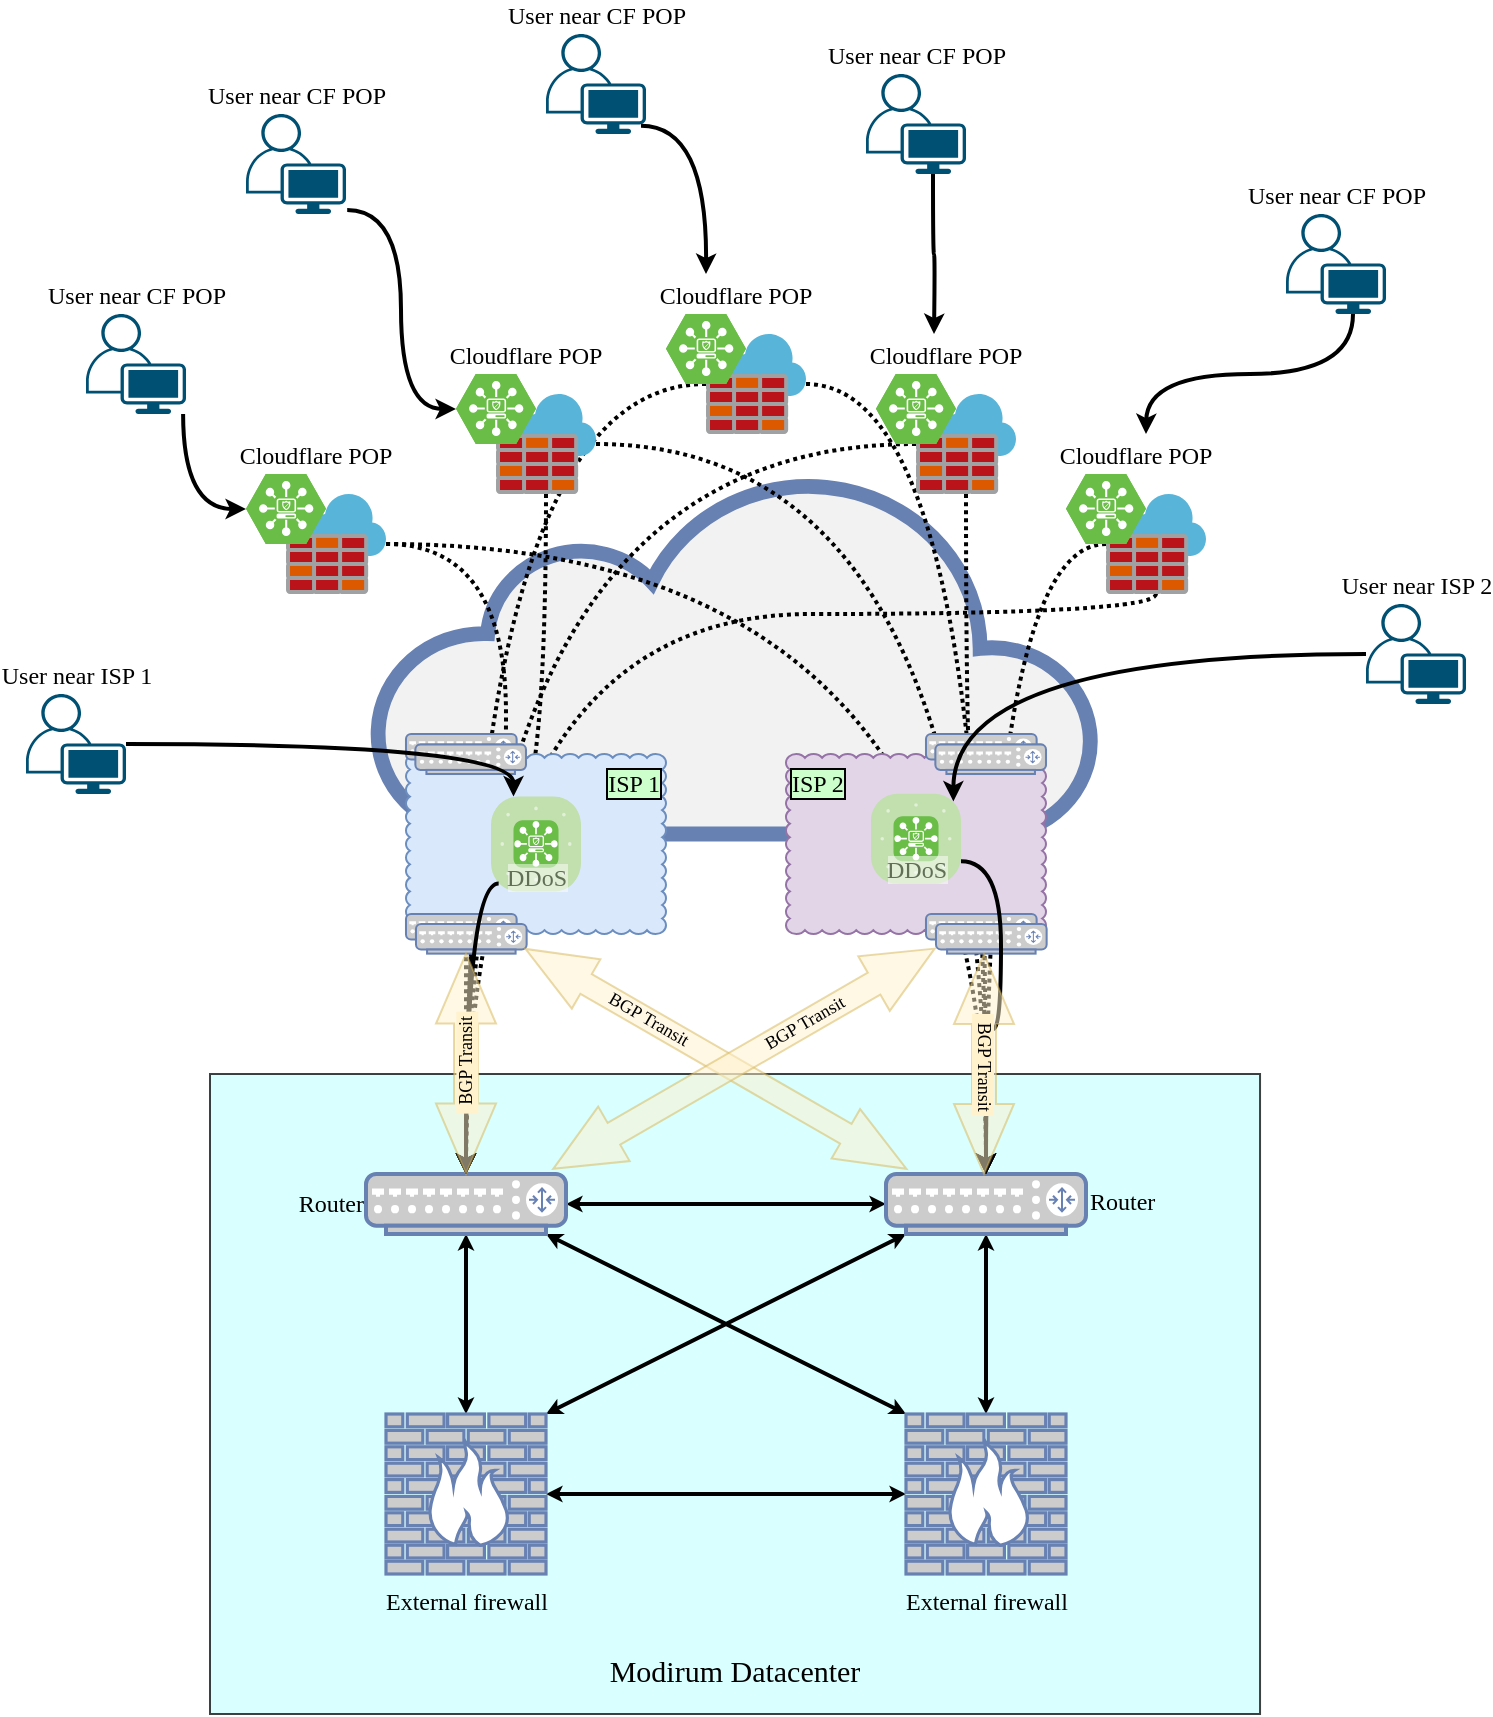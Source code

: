 <mxfile version="15.9.1" type="github">
  <diagram id="CL5G-_NYM9ewVfaq2sSb" name="Page-1">
    <mxGraphModel dx="1533" dy="2018" grid="1" gridSize="10" guides="1" tooltips="1" connect="1" arrows="1" fold="1" page="1" pageScale="1" pageWidth="850" pageHeight="1100" math="0" shadow="0">
      <root>
        <mxCell id="0" />
        <mxCell id="1" parent="0" />
        <mxCell id="6W7RN4OTOTchefVPIJHc-1" value="" style="html=1;outlineConnect=0;fillColor=#F2F2F2;strokeColor=#6881B3;gradientDirection=north;strokeWidth=2;shape=mxgraph.networks.cloud;fontColor=#ffffff;perimeterSpacing=0;sketch=0;fontFamily=Georgia;" parent="1" vertex="1">
          <mxGeometry x="245" y="90" width="360" height="180" as="geometry" />
        </mxCell>
        <mxCell id="2-G_41VjCPuvLT6OFAs_-91" value="" style="edgeStyle=orthogonalEdgeStyle;curved=1;comic=0;sketch=0;orthogonalLoop=1;jettySize=auto;html=1;entryX=0.5;entryY=0;entryDx=0;entryDy=0;entryPerimeter=0;shadow=0;dashed=1;dashPattern=1 1;startArrow=none;startFill=0;endArrow=none;endFill=1;startSize=15;endSize=4;strokeColor=default;strokeWidth=2;fontFamily=Georgia;" edge="1" parent="1" source="6W7RN4OTOTchefVPIJHc-22" target="6W7RN4OTOTchefVPIJHc-3">
          <mxGeometry relative="1" as="geometry">
            <mxPoint x="610" y="125" as="sourcePoint" />
            <mxPoint x="550" y="440" as="targetPoint" />
          </mxGeometry>
        </mxCell>
        <mxCell id="2-G_41VjCPuvLT6OFAs_-100" value="Modirum Datacenter" style="whiteSpace=wrap;html=1;labelBackgroundColor=none;labelBorderColor=none;sketch=0;fontFamily=Georgia;fontSize=15;strokeColor=default;fillColor=#CCFFFF;opacity=75;verticalAlign=bottom;spacingBottom=10;" vertex="1" parent="1">
          <mxGeometry x="162" y="390" width="525.02" height="320" as="geometry" />
        </mxCell>
        <mxCell id="2-G_41VjCPuvLT6OFAs_-89" value="" style="edgeStyle=orthogonalEdgeStyle;curved=1;comic=0;sketch=0;orthogonalLoop=1;jettySize=auto;html=1;shadow=0;dashed=1;dashPattern=1 1;startArrow=none;startFill=0;endArrow=none;endFill=1;startSize=15;endSize=4;strokeColor=default;strokeWidth=2;entryX=0.5;entryY=0;entryDx=0;entryDy=0;entryPerimeter=0;fontFamily=Georgia;" edge="1" parent="1" source="6W7RN4OTOTchefVPIJHc-22" target="6W7RN4OTOTchefVPIJHc-2">
          <mxGeometry relative="1" as="geometry">
            <mxPoint x="635" y="150" as="sourcePoint" />
            <mxPoint x="290" y="440" as="targetPoint" />
            <Array as="points">
              <mxPoint x="635" y="160" />
              <mxPoint x="290" y="160" />
            </Array>
          </mxGeometry>
        </mxCell>
        <mxCell id="2-G_41VjCPuvLT6OFAs_-94" style="comic=0;sketch=0;orthogonalLoop=1;jettySize=auto;html=1;entryX=0.5;entryY=0;entryDx=0;entryDy=0;entryPerimeter=0;shadow=0;fontFamily=Georgia;fontSize=9;startArrow=classic;startFill=1;endArrow=classic;endFill=1;startSize=2;endSize=2;strokeColor=default;strokeWidth=2;" edge="1" parent="1" source="6W7RN4OTOTchefVPIJHc-2" target="6W7RN4OTOTchefVPIJHc-4">
          <mxGeometry relative="1" as="geometry" />
        </mxCell>
        <mxCell id="2-G_41VjCPuvLT6OFAs_-95" style="comic=0;sketch=0;orthogonalLoop=1;jettySize=auto;html=1;exitX=0.9;exitY=1;exitDx=0;exitDy=0;exitPerimeter=0;shadow=0;fontFamily=Georgia;fontSize=9;startArrow=classic;startFill=1;endArrow=classic;endFill=1;startSize=2;endSize=2;strokeColor=default;strokeWidth=2;entryX=0;entryY=0;entryDx=0;entryDy=0;entryPerimeter=0;" edge="1" parent="1" source="6W7RN4OTOTchefVPIJHc-2" target="6W7RN4OTOTchefVPIJHc-5">
          <mxGeometry relative="1" as="geometry" />
        </mxCell>
        <mxCell id="2-G_41VjCPuvLT6OFAs_-96" style="edgeStyle=orthogonalEdgeStyle;curved=1;comic=0;sketch=0;orthogonalLoop=1;jettySize=auto;html=1;entryX=0;entryY=0.5;entryDx=0;entryDy=0;entryPerimeter=0;shadow=0;fontFamily=Georgia;fontSize=9;startArrow=classic;startFill=1;endArrow=classic;endFill=1;startSize=2;endSize=2;strokeColor=default;strokeWidth=2;" edge="1" parent="1" source="6W7RN4OTOTchefVPIJHc-2" target="6W7RN4OTOTchefVPIJHc-3">
          <mxGeometry relative="1" as="geometry" />
        </mxCell>
        <mxCell id="6W7RN4OTOTchefVPIJHc-2" value="Router" style="fontColor=#000000;verticalAlign=middle;verticalLabelPosition=middle;labelPosition=left;align=right;html=1;outlineConnect=0;fillColor=#CCCCCC;strokeColor=#6881B3;gradientColor=none;gradientDirection=north;strokeWidth=2;shape=mxgraph.networks.router;fontFamily=Georgia;" parent="1" vertex="1">
          <mxGeometry x="240" y="440" width="100" height="30" as="geometry" />
        </mxCell>
        <mxCell id="2-G_41VjCPuvLT6OFAs_-98" style="comic=0;sketch=0;orthogonalLoop=1;jettySize=auto;html=1;exitX=0.5;exitY=1;exitDx=0;exitDy=0;exitPerimeter=0;shadow=0;fontFamily=Georgia;fontSize=9;startArrow=classic;startFill=1;endArrow=classic;endFill=1;startSize=2;endSize=2;strokeColor=default;strokeWidth=2;entryX=0.5;entryY=0;entryDx=0;entryDy=0;entryPerimeter=0;" edge="1" parent="1" source="6W7RN4OTOTchefVPIJHc-3" target="6W7RN4OTOTchefVPIJHc-5">
          <mxGeometry relative="1" as="geometry">
            <mxPoint x="530" y="560" as="targetPoint" />
          </mxGeometry>
        </mxCell>
        <mxCell id="2-G_41VjCPuvLT6OFAs_-99" style="comic=0;sketch=0;orthogonalLoop=1;jettySize=auto;html=1;exitX=0.1;exitY=1;exitDx=0;exitDy=0;exitPerimeter=0;shadow=0;fontFamily=Georgia;fontSize=9;startArrow=classic;startFill=1;endArrow=classic;endFill=1;startSize=2;endSize=2;strokeColor=default;strokeWidth=2;entryX=1;entryY=0;entryDx=0;entryDy=0;entryPerimeter=0;" edge="1" parent="1" source="6W7RN4OTOTchefVPIJHc-3" target="6W7RN4OTOTchefVPIJHc-4">
          <mxGeometry relative="1" as="geometry" />
        </mxCell>
        <mxCell id="6W7RN4OTOTchefVPIJHc-3" value="Router" style="fontColor=#000000;verticalAlign=top;verticalLabelPosition=middle;labelPosition=right;align=left;html=1;outlineConnect=0;fillColor=#CCCCCC;strokeColor=#6881B3;gradientColor=none;gradientDirection=north;strokeWidth=2;shape=mxgraph.networks.router;labelBackgroundColor=none;fontFamily=Georgia;fontSize=12;" parent="1" vertex="1">
          <mxGeometry x="500" y="440" width="100" height="30" as="geometry" />
        </mxCell>
        <mxCell id="2-G_41VjCPuvLT6OFAs_-97" style="edgeStyle=orthogonalEdgeStyle;curved=1;comic=0;sketch=0;orthogonalLoop=1;jettySize=auto;html=1;exitX=1;exitY=0.5;exitDx=0;exitDy=0;exitPerimeter=0;entryX=0;entryY=0.5;entryDx=0;entryDy=0;entryPerimeter=0;shadow=0;fontFamily=Georgia;fontSize=9;startArrow=classic;startFill=1;endArrow=classic;endFill=1;startSize=2;endSize=2;strokeColor=default;strokeWidth=2;" edge="1" parent="1" source="6W7RN4OTOTchefVPIJHc-4" target="6W7RN4OTOTchefVPIJHc-5">
          <mxGeometry relative="1" as="geometry" />
        </mxCell>
        <mxCell id="6W7RN4OTOTchefVPIJHc-4" value="External firewall" style="fontColor=#000000;verticalAlign=top;verticalLabelPosition=bottom;labelPosition=center;align=center;html=1;outlineConnect=0;fillColor=#CCCCCC;strokeColor=#6881B3;gradientColor=none;gradientDirection=north;strokeWidth=2;shape=mxgraph.networks.firewall;fontFamily=Georgia;" parent="1" vertex="1">
          <mxGeometry x="250" y="560" width="80" height="80" as="geometry" />
        </mxCell>
        <mxCell id="6W7RN4OTOTchefVPIJHc-5" value="External firewall" style="fontColor=#000000;verticalAlign=top;verticalLabelPosition=bottom;labelPosition=center;align=center;html=1;outlineConnect=0;fillColor=#CCCCCC;strokeColor=#6881B3;gradientColor=none;gradientDirection=north;strokeWidth=2;shape=mxgraph.networks.firewall;fontFamily=Georgia;" parent="1" vertex="1">
          <mxGeometry x="510" y="560" width="80" height="80" as="geometry" />
        </mxCell>
        <mxCell id="2-G_41VjCPuvLT6OFAs_-44" style="edgeStyle=orthogonalEdgeStyle;curved=1;comic=0;sketch=0;orthogonalLoop=1;jettySize=auto;html=1;shadow=0;dashed=1;dashPattern=1 1;startArrow=none;startFill=0;endArrow=classic;endFill=1;startSize=15;endSize=4;strokeColor=default;strokeWidth=2;fontFamily=Georgia;" edge="1" parent="1" source="6W7RN4OTOTchefVPIJHc-7" target="6W7RN4OTOTchefVPIJHc-2">
          <mxGeometry relative="1" as="geometry">
            <Array as="points">
              <mxPoint x="310" y="125" />
              <mxPoint x="310" y="295" />
              <mxPoint x="290" y="295" />
            </Array>
          </mxGeometry>
        </mxCell>
        <mxCell id="2-G_41VjCPuvLT6OFAs_-45" style="edgeStyle=orthogonalEdgeStyle;curved=1;comic=0;sketch=0;orthogonalLoop=1;jettySize=auto;html=1;shadow=0;dashed=1;dashPattern=1 1;startArrow=none;startFill=0;endArrow=classic;endFill=1;startSize=15;endSize=4;strokeColor=default;strokeWidth=2;fontFamily=Georgia;" edge="1" parent="1" source="6W7RN4OTOTchefVPIJHc-28" target="6W7RN4OTOTchefVPIJHc-2">
          <mxGeometry relative="1" as="geometry" />
        </mxCell>
        <mxCell id="2-G_41VjCPuvLT6OFAs_-46" style="edgeStyle=orthogonalEdgeStyle;curved=1;comic=0;sketch=0;orthogonalLoop=1;jettySize=auto;html=1;shadow=0;dashed=1;dashPattern=1 1;startArrow=none;startFill=0;endArrow=classic;endFill=1;startSize=15;endSize=4;strokeColor=default;strokeWidth=2;fontFamily=Georgia;" edge="1" parent="1" source="6W7RN4OTOTchefVPIJHc-25" target="6W7RN4OTOTchefVPIJHc-2">
          <mxGeometry relative="1" as="geometry" />
        </mxCell>
        <mxCell id="2-G_41VjCPuvLT6OFAs_-47" style="edgeStyle=orthogonalEdgeStyle;curved=1;comic=0;sketch=0;orthogonalLoop=1;jettySize=auto;html=1;shadow=0;dashed=1;dashPattern=1 1;startArrow=none;startFill=0;endArrow=classic;endFill=1;startSize=15;endSize=4;strokeColor=default;strokeWidth=2;fontFamily=Georgia;" edge="1" parent="1" source="6W7RN4OTOTchefVPIJHc-31" target="6W7RN4OTOTchefVPIJHc-2">
          <mxGeometry relative="1" as="geometry" />
        </mxCell>
        <mxCell id="2-G_41VjCPuvLT6OFAs_-48" style="edgeStyle=orthogonalEdgeStyle;curved=1;comic=0;sketch=0;orthogonalLoop=1;jettySize=auto;html=1;shadow=0;dashed=1;dashPattern=1 1;startArrow=none;startFill=0;endArrow=classic;endFill=1;startSize=15;endSize=4;strokeColor=default;strokeWidth=2;fontFamily=Georgia;" edge="1" parent="1" source="2-G_41VjCPuvLT6OFAs_-88" target="6W7RN4OTOTchefVPIJHc-2">
          <mxGeometry relative="1" as="geometry">
            <Array as="points">
              <mxPoint x="290" y="160" />
            </Array>
          </mxGeometry>
        </mxCell>
        <mxCell id="2-G_41VjCPuvLT6OFAs_-49" style="edgeStyle=orthogonalEdgeStyle;curved=1;comic=0;sketch=0;orthogonalLoop=1;jettySize=auto;html=1;shadow=0;dashed=1;dashPattern=1 1;startArrow=none;startFill=0;endArrow=classic;endFill=1;startSize=15;endSize=4;strokeColor=default;strokeWidth=2;fontFamily=Georgia;" edge="1" parent="1" source="6W7RN4OTOTchefVPIJHc-7" target="6W7RN4OTOTchefVPIJHc-3">
          <mxGeometry relative="1" as="geometry" />
        </mxCell>
        <mxCell id="2-G_41VjCPuvLT6OFAs_-50" style="edgeStyle=orthogonalEdgeStyle;curved=1;comic=0;sketch=0;orthogonalLoop=1;jettySize=auto;html=1;entryX=0.5;entryY=0;entryDx=0;entryDy=0;entryPerimeter=0;shadow=0;dashed=1;dashPattern=1 1;startArrow=none;startFill=0;endArrow=classic;endFill=1;startSize=15;endSize=4;strokeColor=default;strokeWidth=2;fontFamily=Georgia;" edge="1" parent="1" source="6W7RN4OTOTchefVPIJHc-28" target="6W7RN4OTOTchefVPIJHc-3">
          <mxGeometry relative="1" as="geometry" />
        </mxCell>
        <mxCell id="2-G_41VjCPuvLT6OFAs_-51" style="edgeStyle=orthogonalEdgeStyle;curved=1;comic=0;sketch=0;orthogonalLoop=1;jettySize=auto;html=1;entryX=0.5;entryY=0;entryDx=0;entryDy=0;entryPerimeter=0;shadow=0;dashed=1;dashPattern=1 1;startArrow=none;startFill=0;endArrow=classic;endFill=1;startSize=15;endSize=4;strokeColor=default;strokeWidth=2;fontFamily=Georgia;" edge="1" parent="1" source="6W7RN4OTOTchefVPIJHc-25" target="6W7RN4OTOTchefVPIJHc-3">
          <mxGeometry relative="1" as="geometry" />
        </mxCell>
        <mxCell id="2-G_41VjCPuvLT6OFAs_-52" style="edgeStyle=orthogonalEdgeStyle;curved=1;comic=0;sketch=0;orthogonalLoop=1;jettySize=auto;html=1;entryX=0.5;entryY=0;entryDx=0;entryDy=0;entryPerimeter=0;shadow=0;dashed=1;dashPattern=1 1;startArrow=none;startFill=0;endArrow=classic;endFill=1;startSize=15;endSize=4;strokeColor=default;strokeWidth=2;fontFamily=Georgia;" edge="1" parent="1" source="6W7RN4OTOTchefVPIJHc-31" target="6W7RN4OTOTchefVPIJHc-3">
          <mxGeometry relative="1" as="geometry" />
        </mxCell>
        <mxCell id="2-G_41VjCPuvLT6OFAs_-54" value="" style="group;fillColor=none;fontFamily=Georgia;" vertex="1" connectable="0" parent="1">
          <mxGeometry x="450" y="220" width="130" height="104.81" as="geometry" />
        </mxCell>
        <mxCell id="6W7RN4OTOTchefVPIJHc-34" value="ISP 2 " style="whiteSpace=wrap;html=1;shape=mxgraph.basic.cloud_rect;fillColor=#e1d5e7;verticalAlign=top;align=left;labelBackgroundColor=#CCFFCC;labelBorderColor=default;strokeColor=#9673a6;fontFamily=Georgia;" parent="2-G_41VjCPuvLT6OFAs_-54" vertex="1">
          <mxGeometry y="10" width="130" height="90" as="geometry" />
        </mxCell>
        <mxCell id="2-G_41VjCPuvLT6OFAs_-12" value="&lt;div&gt;DDoS&lt;/div&gt;" style="verticalLabelPosition=middle;sketch=0;html=1;fillColor=#6ABD46;strokeColor=#ffffff;verticalAlign=bottom;align=center;points=[[0.085,0.085,0],[0.915,0.085,0],[0.915,0.915,0],[0.085,0.915,0],[0.25,0,0],[0.5,0,0],[0.75,0,0],[1,0.25,0],[1,0.5,0],[1,0.75,0],[0.75,1,0],[0.5,1,0],[0.25,1,0],[0,0.75,0],[0,0.5,0],[0,0.25,0]];pointerEvents=1;shape=mxgraph.cisco_safe.compositeIcon;bgIcon=mxgraph.cisco_safe.architecture.generic_appliance;resIcon=mxgraph.cisco_safe.architecture.ddos_protection_appliance;labelBackgroundColor=default;labelBorderColor=none;labelPosition=center;spacingTop=0;spacingBottom=0;fontStyle=0;fontFamily=Georgia;spacing=0;textOpacity=50;" vertex="1" parent="2-G_41VjCPuvLT6OFAs_-54">
          <mxGeometry x="42.5" y="29.9" width="45" height="45" as="geometry" />
        </mxCell>
        <mxCell id="2-G_41VjCPuvLT6OFAs_-15" value="" style="group;fontFamily=Georgia;" vertex="1" connectable="0" parent="2-G_41VjCPuvLT6OFAs_-54">
          <mxGeometry x="70" width="60" height="20" as="geometry" />
        </mxCell>
        <mxCell id="2-G_41VjCPuvLT6OFAs_-16" value="" style="fontColor=#0066CC;verticalAlign=top;verticalLabelPosition=bottom;labelPosition=center;align=center;html=1;outlineConnect=0;fillColor=#CCCCCC;strokeColor=#6881B3;gradientColor=none;gradientDirection=north;strokeWidth=2;shape=mxgraph.networks.router;fontFamily=Georgia;" vertex="1" parent="2-G_41VjCPuvLT6OFAs_-15">
          <mxGeometry width="55.319" height="14.815" as="geometry" />
        </mxCell>
        <mxCell id="2-G_41VjCPuvLT6OFAs_-17" value="" style="fontColor=#0066CC;verticalAlign=top;verticalLabelPosition=bottom;labelPosition=center;align=center;html=1;outlineConnect=0;fillColor=#CCCCCC;strokeColor=#6881B3;gradientColor=none;gradientDirection=north;strokeWidth=2;shape=mxgraph.networks.router;fontFamily=Georgia;" vertex="1" parent="2-G_41VjCPuvLT6OFAs_-15">
          <mxGeometry x="4.681" y="5.185" width="55.319" height="14.815" as="geometry" />
        </mxCell>
        <mxCell id="2-G_41VjCPuvLT6OFAs_-23" value="" style="fontColor=#0066CC;verticalAlign=top;verticalLabelPosition=bottom;labelPosition=center;align=center;html=1;outlineConnect=0;fillColor=#CCCCCC;strokeColor=#6881B3;gradientColor=none;gradientDirection=north;strokeWidth=2;shape=mxgraph.networks.router;fontFamily=Georgia;" vertex="1" parent="2-G_41VjCPuvLT6OFAs_-54">
          <mxGeometry x="70.001" y="89.995" width="55.319" height="14.815" as="geometry" />
        </mxCell>
        <mxCell id="2-G_41VjCPuvLT6OFAs_-22" value="" style="fontColor=#0066CC;verticalAlign=top;verticalLabelPosition=bottom;labelPosition=center;align=center;html=1;outlineConnect=0;fillColor=#CCCCCC;strokeColor=#6881B3;gradientColor=none;gradientDirection=north;strokeWidth=2;shape=mxgraph.networks.router;fontFamily=Georgia;" vertex="1" parent="2-G_41VjCPuvLT6OFAs_-54">
          <mxGeometry x="75.001" y="94.995" width="55.319" height="14.815" as="geometry" />
        </mxCell>
        <mxCell id="2-G_41VjCPuvLT6OFAs_-55" value="" style="group;fontFamily=Georgia;" vertex="1" connectable="0" parent="1">
          <mxGeometry x="260" y="220" width="130" height="104.81" as="geometry" />
        </mxCell>
        <mxCell id="6W7RN4OTOTchefVPIJHc-33" value="ISP 1 " style="whiteSpace=wrap;html=1;shape=mxgraph.basic.cloud_rect;fillColor=#dae8fc;verticalAlign=top;align=right;labelBackgroundColor=#CCFFCC;labelBorderColor=default;strokeColor=#6c8ebf;fontFamily=Georgia;" parent="2-G_41VjCPuvLT6OFAs_-55" vertex="1">
          <mxGeometry y="10" width="130" height="90" as="geometry" />
        </mxCell>
        <mxCell id="2-G_41VjCPuvLT6OFAs_-7" value="" style="group;fontFamily=Georgia;" vertex="1" connectable="0" parent="2-G_41VjCPuvLT6OFAs_-55">
          <mxGeometry width="60" height="20" as="geometry" />
        </mxCell>
        <mxCell id="2-G_41VjCPuvLT6OFAs_-3" value="" style="fontColor=#0066CC;verticalAlign=top;verticalLabelPosition=bottom;labelPosition=center;align=center;html=1;outlineConnect=0;fillColor=#CCCCCC;strokeColor=#6881B3;gradientColor=none;gradientDirection=north;strokeWidth=2;shape=mxgraph.networks.router;fontFamily=Georgia;" vertex="1" parent="2-G_41VjCPuvLT6OFAs_-7">
          <mxGeometry width="55.319" height="14.815" as="geometry" />
        </mxCell>
        <mxCell id="2-G_41VjCPuvLT6OFAs_-4" value="" style="fontColor=#0066CC;verticalAlign=top;verticalLabelPosition=bottom;labelPosition=center;align=center;html=1;outlineConnect=0;fillColor=#CCCCCC;strokeColor=#6881B3;gradientColor=none;gradientDirection=north;strokeWidth=2;shape=mxgraph.networks.router;fontFamily=Georgia;" vertex="1" parent="2-G_41VjCPuvLT6OFAs_-7">
          <mxGeometry x="4.681" y="5.185" width="55.319" height="14.815" as="geometry" />
        </mxCell>
        <mxCell id="2-G_41VjCPuvLT6OFAs_-19" value="" style="fontColor=#0066CC;verticalAlign=top;verticalLabelPosition=bottom;labelPosition=center;align=center;html=1;outlineConnect=0;fillColor=#CCCCCC;strokeColor=#6881B3;gradientColor=none;gradientDirection=north;strokeWidth=2;shape=mxgraph.networks.router;fontFamily=Georgia;" vertex="1" parent="2-G_41VjCPuvLT6OFAs_-55">
          <mxGeometry x="0.001" y="89.995" width="55.319" height="14.815" as="geometry" />
        </mxCell>
        <mxCell id="2-G_41VjCPuvLT6OFAs_-20" value="" style="fontColor=#0066CC;verticalAlign=top;verticalLabelPosition=bottom;labelPosition=center;align=center;html=1;outlineConnect=0;fillColor=#CCCCCC;strokeColor=#6881B3;gradientColor=none;gradientDirection=north;strokeWidth=2;shape=mxgraph.networks.router;fontFamily=Georgia;" vertex="1" parent="2-G_41VjCPuvLT6OFAs_-55">
          <mxGeometry x="5.001" y="94.995" width="55.319" height="14.815" as="geometry" />
        </mxCell>
        <mxCell id="2-G_41VjCPuvLT6OFAs_-56" value="&lt;div&gt;DDoS&lt;/div&gt;" style="verticalLabelPosition=middle;sketch=0;html=1;fillColor=#6ABD46;strokeColor=#ffffff;verticalAlign=bottom;align=center;points=[[0.085,0.085,0],[0.915,0.085,0],[0.915,0.915,0],[0.085,0.915,0],[0.25,0,0],[0.5,0,0],[0.75,0,0],[1,0.25,0],[1,0.5,0],[1,0.75,0],[0.75,1,0],[0.5,1,0],[0.25,1,0],[0,0.75,0],[0,0.5,0],[0,0.25,0]];pointerEvents=1;shape=mxgraph.cisco_safe.compositeIcon;bgIcon=mxgraph.cisco_safe.architecture.generic_appliance;resIcon=mxgraph.cisco_safe.architecture.ddos_protection_appliance;labelBackgroundColor=default;labelBorderColor=none;labelPosition=center;spacingTop=0;spacingBottom=0;fontStyle=0;fontFamily=Georgia;spacing=0;textOpacity=50;" vertex="1" parent="2-G_41VjCPuvLT6OFAs_-55">
          <mxGeometry x="42.5" y="31.25" width="45" height="47.5" as="geometry" />
        </mxCell>
        <mxCell id="2-G_41VjCPuvLT6OFAs_-68" style="edgeStyle=orthogonalEdgeStyle;curved=1;comic=0;sketch=0;orthogonalLoop=1;jettySize=auto;html=1;entryX=0;entryY=0.5;entryDx=0;entryDy=0;entryPerimeter=0;shadow=0;fontFamily=Georgia;startArrow=none;startFill=0;endArrow=classic;endFill=1;startSize=15;endSize=4;strokeColor=default;strokeWidth=2;exitX=1.012;exitY=0.959;exitDx=0;exitDy=0;exitPerimeter=0;" edge="1" parent="1" source="2-G_41VjCPuvLT6OFAs_-61" target="6W7RN4OTOTchefVPIJHc-29">
          <mxGeometry relative="1" as="geometry" />
        </mxCell>
        <mxCell id="2-G_41VjCPuvLT6OFAs_-61" value="User near CF POP" style="points=[[0.35,0,0],[0.98,0.51,0],[1,0.71,0],[0.67,1,0],[0,0.795,0],[0,0.65,0]];verticalLabelPosition=top;sketch=0;html=1;verticalAlign=bottom;aspect=fixed;align=center;pointerEvents=1;shape=mxgraph.cisco19.user;fillColor=#005073;strokeColor=none;labelBackgroundColor=none;labelBorderColor=none;fontFamily=Georgia;labelPosition=center;" vertex="1" parent="1">
          <mxGeometry x="180" y="-90" width="50" height="50" as="geometry" />
        </mxCell>
        <mxCell id="2-G_41VjCPuvLT6OFAs_-71" style="edgeStyle=orthogonalEdgeStyle;curved=1;comic=0;sketch=0;orthogonalLoop=1;jettySize=auto;html=1;exitX=0.67;exitY=1;exitDx=0;exitDy=0;exitPerimeter=0;shadow=0;fontFamily=Georgia;startArrow=none;startFill=0;endArrow=classic;endFill=1;startSize=15;endSize=4;strokeColor=default;strokeWidth=2;" edge="1" parent="1" source="2-G_41VjCPuvLT6OFAs_-62">
          <mxGeometry relative="1" as="geometry">
            <mxPoint x="630" y="70" as="targetPoint" />
          </mxGeometry>
        </mxCell>
        <mxCell id="2-G_41VjCPuvLT6OFAs_-62" value="User near CF POP" style="points=[[0.35,0,0],[0.98,0.51,0],[1,0.71,0],[0.67,1,0],[0,0.795,0],[0,0.65,0]];verticalLabelPosition=top;sketch=0;html=1;verticalAlign=bottom;aspect=fixed;align=center;pointerEvents=1;shape=mxgraph.cisco19.user;fillColor=#005073;strokeColor=none;labelBackgroundColor=none;labelBorderColor=none;fontFamily=Georgia;labelPosition=center;" vertex="1" parent="1">
          <mxGeometry x="700" y="-40" width="50" height="50" as="geometry" />
        </mxCell>
        <mxCell id="2-G_41VjCPuvLT6OFAs_-69" style="edgeStyle=orthogonalEdgeStyle;curved=1;comic=0;sketch=0;orthogonalLoop=1;jettySize=auto;html=1;shadow=0;fontFamily=Georgia;startArrow=none;startFill=0;endArrow=classic;endFill=1;startSize=15;endSize=4;strokeColor=default;strokeWidth=2;exitX=0.95;exitY=0.917;exitDx=0;exitDy=0;exitPerimeter=0;" edge="1" parent="1" source="2-G_41VjCPuvLT6OFAs_-63">
          <mxGeometry relative="1" as="geometry">
            <mxPoint x="410" y="-10" as="targetPoint" />
          </mxGeometry>
        </mxCell>
        <mxCell id="2-G_41VjCPuvLT6OFAs_-63" value="User near CF POP" style="points=[[0.35,0,0],[0.98,0.51,0],[1,0.71,0],[0.67,1,0],[0,0.795,0],[0,0.65,0]];verticalLabelPosition=top;sketch=0;html=1;verticalAlign=bottom;aspect=fixed;align=center;pointerEvents=1;shape=mxgraph.cisco19.user;fillColor=#005073;strokeColor=none;labelBackgroundColor=none;labelBorderColor=none;fontFamily=Georgia;labelPosition=center;" vertex="1" parent="1">
          <mxGeometry x="330" y="-130" width="50" height="50" as="geometry" />
        </mxCell>
        <mxCell id="2-G_41VjCPuvLT6OFAs_-70" style="edgeStyle=orthogonalEdgeStyle;curved=1;comic=0;sketch=0;orthogonalLoop=1;jettySize=auto;html=1;exitX=0.67;exitY=1;exitDx=0;exitDy=0;exitPerimeter=0;shadow=0;fontFamily=Georgia;startArrow=none;startFill=0;endArrow=classic;endFill=1;startSize=15;endSize=4;strokeColor=default;strokeWidth=2;" edge="1" parent="1" source="2-G_41VjCPuvLT6OFAs_-64">
          <mxGeometry relative="1" as="geometry">
            <mxPoint x="524" y="20" as="targetPoint" />
          </mxGeometry>
        </mxCell>
        <mxCell id="2-G_41VjCPuvLT6OFAs_-64" value="User near CF POP" style="points=[[0.35,0,0],[0.98,0.51,0],[1,0.71,0],[0.67,1,0],[0,0.795,0],[0,0.65,0]];verticalLabelPosition=top;sketch=0;html=1;verticalAlign=bottom;aspect=fixed;align=center;pointerEvents=1;shape=mxgraph.cisco19.user;fillColor=#005073;strokeColor=none;labelBackgroundColor=none;labelBorderColor=none;fontFamily=Georgia;labelPosition=center;" vertex="1" parent="1">
          <mxGeometry x="490" y="-110" width="50" height="50" as="geometry" />
        </mxCell>
        <mxCell id="2-G_41VjCPuvLT6OFAs_-67" style="edgeStyle=orthogonalEdgeStyle;curved=1;comic=0;sketch=0;orthogonalLoop=1;jettySize=auto;html=1;entryX=0.25;entryY=0;entryDx=0;entryDy=0;entryPerimeter=0;shadow=0;fontFamily=Georgia;startArrow=none;startFill=0;endArrow=classic;endFill=1;startSize=15;endSize=4;strokeColor=default;strokeWidth=2;" edge="1" parent="1" source="2-G_41VjCPuvLT6OFAs_-65" target="2-G_41VjCPuvLT6OFAs_-56">
          <mxGeometry relative="1" as="geometry" />
        </mxCell>
        <mxCell id="2-G_41VjCPuvLT6OFAs_-65" value="User near ISP 1" style="points=[[0.35,0,0],[0.98,0.51,0],[1,0.71,0],[0.67,1,0],[0,0.795,0],[0,0.65,0]];verticalLabelPosition=top;sketch=0;html=1;verticalAlign=bottom;aspect=fixed;align=center;pointerEvents=1;shape=mxgraph.cisco19.user;fillColor=#005073;strokeColor=none;labelBackgroundColor=none;labelBorderColor=none;fontFamily=Georgia;labelPosition=center;" vertex="1" parent="1">
          <mxGeometry x="70" y="200" width="50" height="50" as="geometry" />
        </mxCell>
        <mxCell id="2-G_41VjCPuvLT6OFAs_-79" style="edgeStyle=orthogonalEdgeStyle;curved=1;comic=0;sketch=0;orthogonalLoop=1;jettySize=auto;html=1;entryX=0.915;entryY=0.085;entryDx=0;entryDy=0;entryPerimeter=0;shadow=0;fontFamily=Georgia;startArrow=none;startFill=0;endArrow=classic;endFill=1;startSize=15;endSize=4;strokeColor=default;strokeWidth=2;" edge="1" parent="1" source="2-G_41VjCPuvLT6OFAs_-66" target="2-G_41VjCPuvLT6OFAs_-12">
          <mxGeometry relative="1" as="geometry" />
        </mxCell>
        <mxCell id="2-G_41VjCPuvLT6OFAs_-66" value="User near ISP 2" style="points=[[0.35,0,0],[0.98,0.51,0],[1,0.71,0],[0.67,1,0],[0,0.795,0],[0,0.65,0]];verticalLabelPosition=top;sketch=0;html=1;verticalAlign=bottom;aspect=fixed;align=center;pointerEvents=1;shape=mxgraph.cisco19.user;fillColor=#005073;strokeColor=none;labelBackgroundColor=none;labelBorderColor=none;fontFamily=Georgia;labelPosition=center;" vertex="1" parent="1">
          <mxGeometry x="740" y="155" width="50" height="50" as="geometry" />
        </mxCell>
        <mxCell id="2-G_41VjCPuvLT6OFAs_-75" style="edgeStyle=orthogonalEdgeStyle;curved=1;comic=0;sketch=0;orthogonalLoop=1;jettySize=auto;html=1;entryX=0;entryY=0.5;entryDx=0;entryDy=0;entryPerimeter=0;shadow=0;fontFamily=Georgia;startArrow=none;startFill=0;endArrow=classic;endFill=1;startSize=15;endSize=4;strokeColor=default;strokeWidth=2;exitX=0.971;exitY=1;exitDx=0;exitDy=0;exitPerimeter=0;" edge="1" parent="1" source="2-G_41VjCPuvLT6OFAs_-73" target="6W7RN4OTOTchefVPIJHc-14">
          <mxGeometry relative="1" as="geometry" />
        </mxCell>
        <mxCell id="2-G_41VjCPuvLT6OFAs_-73" value="User near CF POP" style="points=[[0.35,0,0],[0.98,0.51,0],[1,0.71,0],[0.67,1,0],[0,0.795,0],[0,0.65,0]];verticalLabelPosition=top;sketch=0;html=1;verticalAlign=bottom;aspect=fixed;align=center;pointerEvents=1;shape=mxgraph.cisco19.user;fillColor=#005073;strokeColor=none;labelBackgroundColor=none;labelBorderColor=none;fontFamily=Georgia;labelPosition=center;" vertex="1" parent="1">
          <mxGeometry x="100" y="10" width="50" height="50" as="geometry" />
        </mxCell>
        <mxCell id="2-G_41VjCPuvLT6OFAs_-92" value="BGP Transit&amp;nbsp;&amp;nbsp;&amp;nbsp;&amp;nbsp;&amp;nbsp;&amp;nbsp;&amp;nbsp;&amp;nbsp; &amp;nbsp; &amp;nbsp; &amp;nbsp; &amp;nbsp; &amp;nbsp; &amp;nbsp; &amp;nbsp; &amp;nbsp; &amp;nbsp;&amp;nbsp;&amp;nbsp;&amp;nbsp;&amp;nbsp;&amp;nbsp;&amp;nbsp;&amp;nbsp;&amp;nbsp;&amp;nbsp; " style="html=1;shadow=0;dashed=0;align=center;verticalAlign=middle;shape=mxgraph.arrows2.twoWayArrow;dy=0.6;dx=35;labelBackgroundColor=none;labelBorderColor=none;sketch=0;fontFamily=Georgia;strokeColor=#d6b656;fillColor=#fff2cc;direction=south;rotation=120;fontSize=9;horizontal=0;opacity=50;" vertex="1" parent="1">
          <mxGeometry x="400.72" y="272.46" width="28.53" height="219.95" as="geometry" />
        </mxCell>
        <mxCell id="2-G_41VjCPuvLT6OFAs_-93" value="&lt;div style=&quot;font-size: 9px;&quot;&gt;&amp;nbsp;&amp;nbsp;&amp;nbsp;&amp;nbsp;&amp;nbsp;&amp;nbsp;&amp;nbsp;&amp;nbsp;&amp;nbsp;&amp;nbsp;&amp;nbsp;&amp;nbsp;&amp;nbsp;&amp;nbsp;&amp;nbsp;&amp;nbsp;&amp;nbsp;&amp;nbsp;&amp;nbsp;&amp;nbsp;&amp;nbsp;&amp;nbsp;&amp;nbsp;&amp;nbsp;&amp;nbsp;&amp;nbsp;&amp;nbsp;&amp;nbsp;&amp;nbsp;&amp;nbsp; BGP Transit&lt;/div&gt;" style="html=1;shadow=0;dashed=0;align=center;verticalAlign=middle;shape=mxgraph.arrows2.twoWayArrow;dy=0.6;dx=35;labelBackgroundColor=none;labelBorderColor=none;sketch=0;fontFamily=Georgia;strokeColor=#d6b656;fillColor=#fff2cc;direction=south;rotation=60;horizontal=0;fontSize=9;labelPosition=center;verticalLabelPosition=middle;opacity=50;" vertex="1" parent="1">
          <mxGeometry x="413.25" y="272.26" width="31.47" height="220.19" as="geometry" />
        </mxCell>
        <mxCell id="2-G_41VjCPuvLT6OFAs_-102" style="edgeStyle=orthogonalEdgeStyle;curved=1;comic=0;sketch=0;orthogonalLoop=1;jettySize=auto;html=1;exitX=0.085;exitY=0.915;exitDx=0;exitDy=0;exitPerimeter=0;entryX=0.5;entryY=0;entryDx=0;entryDy=0;entryPerimeter=0;shadow=0;fontFamily=Georgia;fontSize=12;fontColor=#000000;startArrow=none;startFill=0;endArrow=classic;endFill=1;startSize=2;endSize=2;strokeColor=default;strokeWidth=2;" edge="1" parent="1" source="2-G_41VjCPuvLT6OFAs_-56" target="6W7RN4OTOTchefVPIJHc-2">
          <mxGeometry relative="1" as="geometry">
            <Array as="points">
              <mxPoint x="290" y="295" />
            </Array>
          </mxGeometry>
        </mxCell>
        <mxCell id="2-G_41VjCPuvLT6OFAs_-103" style="edgeStyle=orthogonalEdgeStyle;curved=1;comic=0;sketch=0;orthogonalLoop=1;jettySize=auto;html=1;exitX=1;exitY=0.75;exitDx=0;exitDy=0;exitPerimeter=0;entryX=0.5;entryY=0;entryDx=0;entryDy=0;entryPerimeter=0;shadow=0;fontFamily=Georgia;fontSize=12;fontColor=#000000;startArrow=none;startFill=0;endArrow=classic;endFill=1;startSize=2;endSize=2;strokeColor=default;strokeWidth=2;" edge="1" parent="1" source="2-G_41VjCPuvLT6OFAs_-12" target="6W7RN4OTOTchefVPIJHc-3">
          <mxGeometry relative="1" as="geometry" />
        </mxCell>
        <mxCell id="2-G_41VjCPuvLT6OFAs_-90" value="&amp;nbsp; BGP Transit&amp;nbsp; " style="html=1;shadow=0;dashed=0;align=center;verticalAlign=middle;shape=mxgraph.arrows2.twoWayArrow;dy=0.6;dx=35;labelBackgroundColor=#FFF2CC;labelBorderColor=none;sketch=0;fontFamily=Georgia;strokeColor=#d6b656;fillColor=#fff2cc;direction=south;opacity=50;fontSize=9;horizontal=0;rotation=-180;spacing=2;spacingLeft=0;" vertex="1" parent="1">
          <mxGeometry x="534" y="330" width="30" height="110" as="geometry" />
        </mxCell>
        <mxCell id="2-G_41VjCPuvLT6OFAs_-88" value="&amp;nbsp; BGP Transit&amp;nbsp; " style="html=1;shadow=0;dashed=0;align=center;verticalAlign=middle;shape=mxgraph.arrows2.twoWayArrow;dy=0.6;dx=35;labelBackgroundColor=#FFF2CC;labelBorderColor=none;sketch=0;fontFamily=Georgia;strokeColor=#d6b656;fillColor=#fff2cc;direction=south;horizontal=0;opacity=50;fontSize=9;" vertex="1" parent="1">
          <mxGeometry x="275" y="329.81" width="30" height="110" as="geometry" />
        </mxCell>
        <mxCell id="6W7RN4OTOTchefVPIJHc-30" value="Cloudflare POP" style="group;labelPosition=center;verticalLabelPosition=top;align=center;verticalAlign=bottom;fontFamily=Georgia;" parent="1" vertex="1" connectable="0">
          <mxGeometry x="495" y="40" width="70" height="60" as="geometry" />
        </mxCell>
        <mxCell id="6W7RN4OTOTchefVPIJHc-31" value="" style="sketch=0;aspect=fixed;html=1;points=[];align=center;image;fontSize=12;image=img/lib/mscae/Azure_Firewall.svg;fillColor=#F2F2F2;gradientColor=none;fontFamily=Georgia;" parent="6W7RN4OTOTchefVPIJHc-30" vertex="1">
          <mxGeometry x="20" y="10" width="50" height="50" as="geometry" />
        </mxCell>
        <mxCell id="6W7RN4OTOTchefVPIJHc-32" value="" style="verticalLabelPosition=bottom;sketch=0;html=1;fillColor=#6ABD46;strokeColor=#ffffff;verticalAlign=top;align=center;points=[[0,0.5,0],[0.125,0.25,0],[0.25,0,0],[0.5,0,0],[0.75,0,0],[0.875,0.25,0],[1,0.5,0],[0.875,0.75,0],[0.75,1,0],[0.5,1,0],[0.125,0.75,0]];pointerEvents=1;shape=mxgraph.cisco_safe.compositeIcon;bgIcon=mxgraph.cisco_safe.design.blank_device;resIcon=mxgraph.cisco_safe.design.ddos_protection;fontFamily=Georgia;fontSize=12;fontColor=rgb(0, 0, 0);" parent="6W7RN4OTOTchefVPIJHc-30" vertex="1">
          <mxGeometry width="40" height="35" as="geometry" />
        </mxCell>
        <mxCell id="6W7RN4OTOTchefVPIJHc-24" value="Cloudflare POP" style="group;labelPosition=center;verticalLabelPosition=top;align=center;verticalAlign=bottom;fontFamily=Georgia;" parent="1" vertex="1" connectable="0">
          <mxGeometry x="390" y="10" width="70" height="60" as="geometry" />
        </mxCell>
        <mxCell id="6W7RN4OTOTchefVPIJHc-25" value="" style="sketch=0;aspect=fixed;html=1;points=[];align=center;image;fontSize=12;image=img/lib/mscae/Azure_Firewall.svg;fillColor=#F2F2F2;gradientColor=none;fontFamily=Georgia;" parent="6W7RN4OTOTchefVPIJHc-24" vertex="1">
          <mxGeometry x="20" y="10" width="50" height="50" as="geometry" />
        </mxCell>
        <mxCell id="6W7RN4OTOTchefVPIJHc-26" value="" style="verticalLabelPosition=bottom;sketch=0;html=1;fillColor=#6ABD46;strokeColor=#ffffff;verticalAlign=top;align=center;points=[[0,0.5,0],[0.125,0.25,0],[0.25,0,0],[0.5,0,0],[0.75,0,0],[0.875,0.25,0],[1,0.5,0],[0.875,0.75,0],[0.75,1,0],[0.5,1,0],[0.125,0.75,0]];pointerEvents=1;shape=mxgraph.cisco_safe.compositeIcon;bgIcon=mxgraph.cisco_safe.design.blank_device;resIcon=mxgraph.cisco_safe.design.ddos_protection;fontFamily=Georgia;fontSize=12;fontColor=rgb(0, 0, 0);" parent="6W7RN4OTOTchefVPIJHc-24" vertex="1">
          <mxGeometry width="40" height="35" as="geometry" />
        </mxCell>
        <mxCell id="6W7RN4OTOTchefVPIJHc-27" value="Cloudflare POP" style="group;labelPosition=center;verticalLabelPosition=top;align=center;verticalAlign=bottom;fontFamily=Georgia;" parent="1" vertex="1" connectable="0">
          <mxGeometry x="285" y="40" width="70" height="60" as="geometry" />
        </mxCell>
        <mxCell id="6W7RN4OTOTchefVPIJHc-28" value="" style="sketch=0;aspect=fixed;html=1;points=[];align=center;image;fontSize=12;image=img/lib/mscae/Azure_Firewall.svg;fillColor=#F2F2F2;gradientColor=none;fontFamily=Georgia;" parent="6W7RN4OTOTchefVPIJHc-27" vertex="1">
          <mxGeometry x="20" y="10" width="50" height="50" as="geometry" />
        </mxCell>
        <mxCell id="6W7RN4OTOTchefVPIJHc-29" value="" style="verticalLabelPosition=bottom;sketch=0;html=1;fillColor=#6ABD46;strokeColor=#ffffff;verticalAlign=top;align=center;points=[[0,0.5,0],[0.125,0.25,0],[0.25,0,0],[0.5,0,0],[0.75,0,0],[0.875,0.25,0],[1,0.5,0],[0.875,0.75,0],[0.75,1,0],[0.5,1,0],[0.125,0.75,0]];pointerEvents=1;shape=mxgraph.cisco_safe.compositeIcon;bgIcon=mxgraph.cisco_safe.design.blank_device;resIcon=mxgraph.cisco_safe.design.ddos_protection;fontFamily=Georgia;fontSize=12;fontColor=rgb(0, 0, 0);" parent="6W7RN4OTOTchefVPIJHc-27" vertex="1">
          <mxGeometry width="40" height="35" as="geometry" />
        </mxCell>
        <mxCell id="6W7RN4OTOTchefVPIJHc-20" value="Cloudflare POP" style="group;labelBorderColor=none;labelBackgroundColor=none;fontStyle=0;labelPosition=center;verticalLabelPosition=top;align=center;verticalAlign=bottom;fontFamily=Georgia;" parent="1" vertex="1" connectable="0">
          <mxGeometry x="180" y="90" width="70" height="60" as="geometry" />
        </mxCell>
        <mxCell id="6W7RN4OTOTchefVPIJHc-7" value="" style="sketch=0;aspect=fixed;html=1;points=[];align=center;image;fontSize=12;image=img/lib/mscae/Azure_Firewall.svg;fillColor=#F2F2F2;gradientColor=none;fontStyle=0;fontFamily=Georgia;" parent="6W7RN4OTOTchefVPIJHc-20" vertex="1">
          <mxGeometry x="20" y="10" width="50" height="50" as="geometry" />
        </mxCell>
        <mxCell id="6W7RN4OTOTchefVPIJHc-14" value="" style="verticalLabelPosition=bottom;sketch=0;html=1;fillColor=#6ABD46;strokeColor=#ffffff;verticalAlign=top;align=center;points=[[0,0.5,0],[0.125,0.25,0],[0.25,0,0],[0.5,0,0],[0.75,0,0],[0.875,0.25,0],[1,0.5,0],[0.875,0.75,0],[0.75,1,0],[0.5,1,0],[0.125,0.75,0]];pointerEvents=1;shape=mxgraph.cisco_safe.compositeIcon;bgIcon=mxgraph.cisco_safe.design.blank_device;resIcon=mxgraph.cisco_safe.design.ddos_protection;fontFamily=Georgia;fontSize=12;fontColor=rgb(0, 0, 0);fontStyle=0" parent="6W7RN4OTOTchefVPIJHc-20" vertex="1">
          <mxGeometry width="40" height="35" as="geometry" />
        </mxCell>
        <mxCell id="6W7RN4OTOTchefVPIJHc-21" value="Cloudflare POP" style="group;labelPosition=center;verticalLabelPosition=top;align=center;verticalAlign=bottom;fontFamily=Georgia;" parent="1" vertex="1" connectable="0">
          <mxGeometry x="590" y="90" width="70" height="60" as="geometry" />
        </mxCell>
        <mxCell id="6W7RN4OTOTchefVPIJHc-22" value="" style="sketch=0;aspect=fixed;html=1;points=[];align=center;image;fontSize=12;image=img/lib/mscae/Azure_Firewall.svg;fillColor=#F2F2F2;gradientColor=none;fontFamily=Georgia;" parent="6W7RN4OTOTchefVPIJHc-21" vertex="1">
          <mxGeometry x="20" y="10" width="50" height="50" as="geometry" />
        </mxCell>
        <mxCell id="6W7RN4OTOTchefVPIJHc-23" value="" style="verticalLabelPosition=bottom;sketch=0;html=1;fillColor=#6ABD46;strokeColor=#ffffff;verticalAlign=top;align=center;points=[[0,0.5,0],[0.125,0.25,0],[0.25,0,0],[0.5,0,0],[0.75,0,0],[0.875,0.25,0],[1,0.5,0],[0.875,0.75,0],[0.75,1,0],[0.5,1,0],[0.125,0.75,0]];pointerEvents=1;shape=mxgraph.cisco_safe.compositeIcon;bgIcon=mxgraph.cisco_safe.design.blank_device;resIcon=mxgraph.cisco_safe.design.ddos_protection;fontFamily=Georgia;fontSize=12;fontColor=rgb(0, 0, 0);" parent="6W7RN4OTOTchefVPIJHc-21" vertex="1">
          <mxGeometry width="40" height="35" as="geometry" />
        </mxCell>
      </root>
    </mxGraphModel>
  </diagram>
</mxfile>
